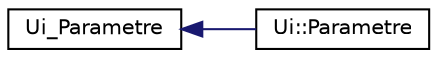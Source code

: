 digraph "Graphe hiérarchique des classes"
{
  edge [fontname="Helvetica",fontsize="10",labelfontname="Helvetica",labelfontsize="10"];
  node [fontname="Helvetica",fontsize="10",shape=record];
  rankdir="LR";
  Node0 [label="Ui_Parametre",height=0.2,width=0.4,color="black", fillcolor="white", style="filled",URL="$class_ui___parametre.html"];
  Node0 -> Node1 [dir="back",color="midnightblue",fontsize="10",style="solid",fontname="Helvetica"];
  Node1 [label="Ui::Parametre",height=0.2,width=0.4,color="black", fillcolor="white", style="filled",URL="$class_ui_1_1_parametre.html"];
}
